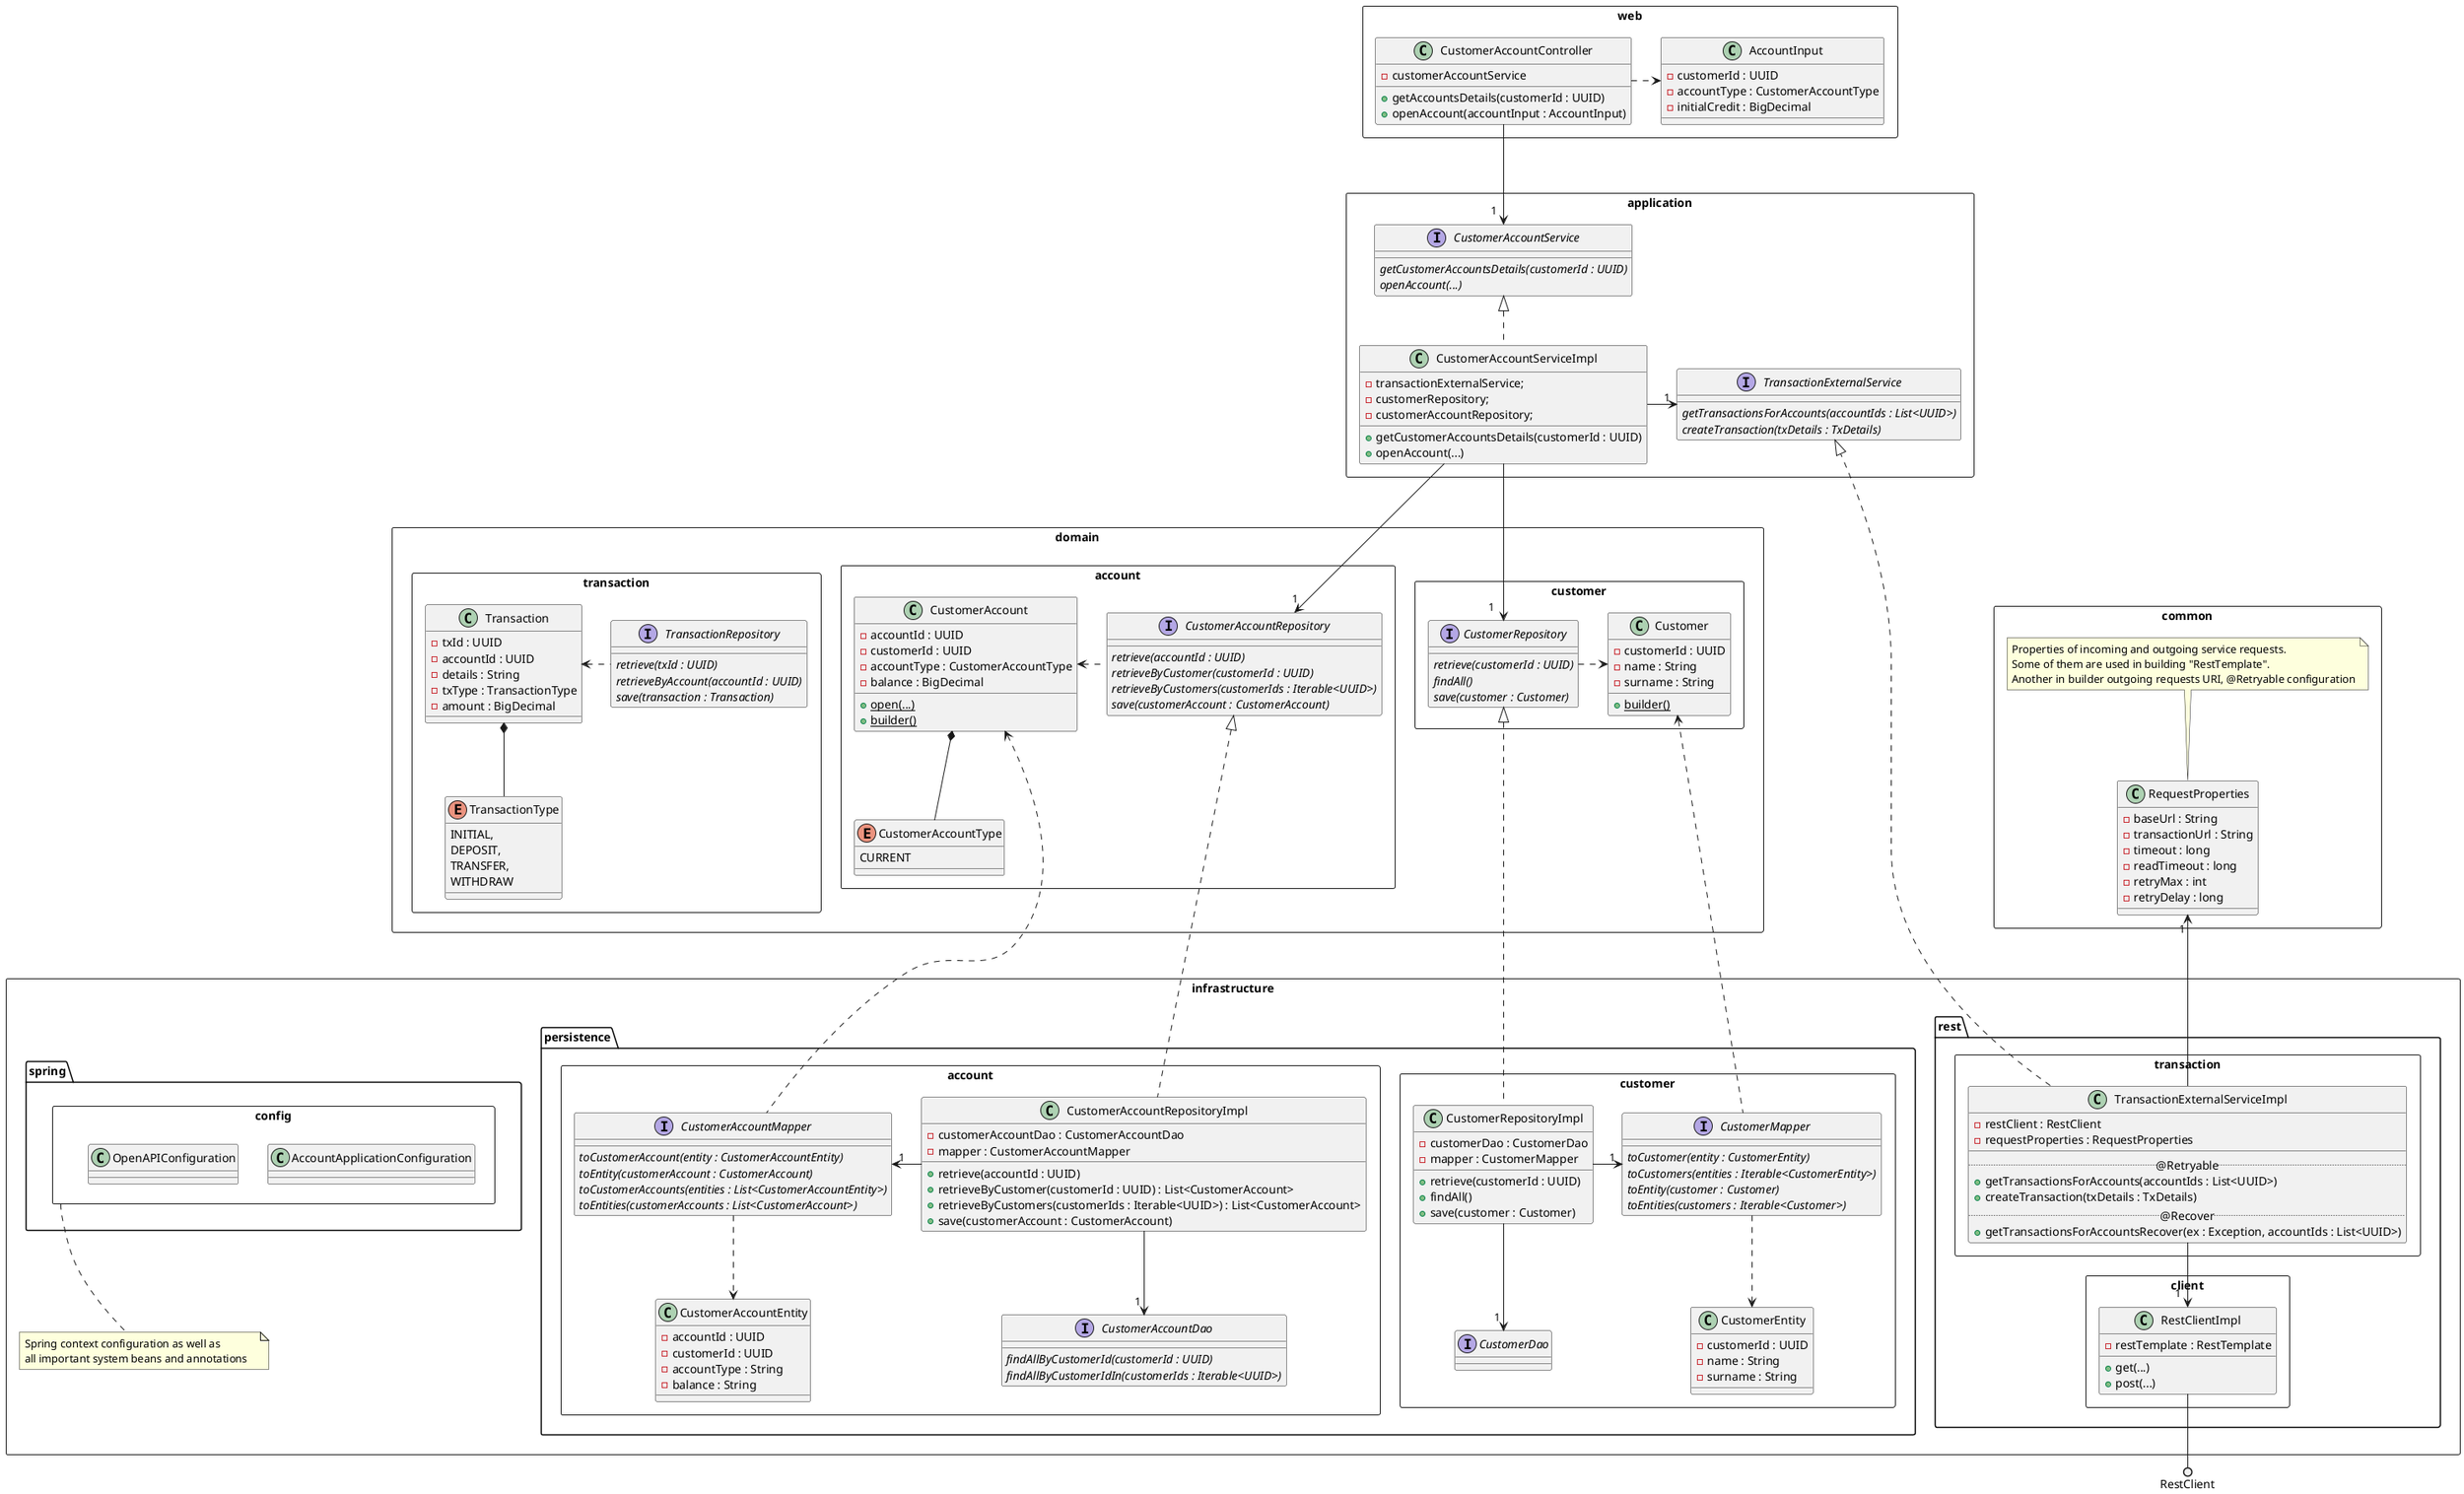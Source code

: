 @startuml
'https://plantuml.com/class-diagram

package common <<Rectangle>> {
    class RequestProperties {
        - baseUrl : String
        - transactionUrl : String
        - timeout : long
        - readTimeout : long
        - retryMax : int
        - retryDelay : long
    }
    note top: Properties of incoming and outgoing service requests. \
    \nSome of them are used in building "RestTemplate".\
    \nAnother in builder outgoing requests URI, @Retryable configuration
}

package domain <<Rectangle>> {
    package account <<Rectangle>> {
        interface CustomerAccountRepository {
            {abstract} retrieve(accountId : UUID)
            {abstract} retrieveByCustomer(customerId : UUID)
            {abstract} retrieveByCustomers(customerIds : Iterable<UUID>)
            {abstract} save(customerAccount : CustomerAccount)
        }
        class CustomerAccount {
            - accountId : UUID
            - customerId : UUID
            - accountType : CustomerAccountType
            - balance : BigDecimal

            + {static} open(...)
            + {static} builder()
        }
        enum CustomerAccountType {
            CURRENT
        }
    }
    package customer <<Rectangle>> {
        interface CustomerRepository {
            {abstract} retrieve(customerId : UUID)
            {abstract} findAll()
            {abstract} save(customer : Customer)
        }
        class Customer {
            - customerId : UUID
            - name : String
            - surname : String

            + {static} builder()
        }
    }
    package transaction <<Rectangle>> {
        interface TransactionRepository {
            {abstract} retrieve(txId : UUID)
            {abstract} retrieveByAccount(accountId : UUID)
            {abstract} save(transaction : Transaction)
        }
        class Transaction {
            - txId : UUID
            - accountId : UUID
            - details : String
            - txType : TransactionType
            - amount : BigDecimal
        }
        enum TransactionType {
            INITIAL,
            DEPOSIT,
            TRANSFER,
            WITHDRAW
        }
    }
}

package application <<Rectangle>> {
    interface CustomerAccountService {
        {abstract} getCustomerAccountsDetails(customerId : UUID)
        {abstract} openAccount(...)
    }
    interface TransactionExternalService {
        {abstract} getTransactionsForAccounts(accountIds : List<UUID>)
        {abstract} createTransaction(txDetails : TxDetails)
    }
    class CustomerAccountServiceImpl {
        - transactionExternalService;
        - customerRepository;
        - customerAccountRepository;

        + getCustomerAccountsDetails(customerId : UUID)
        + openAccount(...)
    }
}

package web <<Rectangle>> {
    class CustomerAccountController {
        - customerAccountService

        + getAccountsDetails(customerId : UUID)
        + openAccount(accountInput : AccountInput)
    }

    class AccountInput {
        - customerId : UUID
        - accountType : CustomerAccountType
        - initialCredit : BigDecimal
    }
}

package infrastructure <<Rectangle>> {
    package "rest.client" <<Rectangle>> {
        class RestClientImpl {
            - restTemplate : RestTemplate

            + get(...)
            + post(...)
        }
    }
    package "rest.transaction" <<Rectangle>> {
        class TransactionExternalServiceImpl {
            - restClient : RestClient
            - requestProperties : RequestProperties
            __
            .. @Retryable ..
            + getTransactionsForAccounts(accountIds : List<UUID>)
            + createTransaction(txDetails : TxDetails)
            .. @Recover ..
            + getTransactionsForAccountsRecover(ex : Exception, accountIds : List<UUID>)
        }
    }
    package "persistence.account" <<Rectangle>> {
        interface CustomerAccountMapper {
            {abstract} toCustomerAccount(entity : CustomerAccountEntity)
            {abstract} toEntity(customerAccount : CustomerAccount)
            {abstract} toCustomerAccounts(entities : List<CustomerAccountEntity>)
            {abstract} toEntities(customerAccounts : List<CustomerAccount>)
        }
        interface CustomerAccountDao {
            {abstract} findAllByCustomerId(customerId : UUID)
            {abstract} findAllByCustomerIdIn(customerIds : Iterable<UUID>)
        }
        class CustomerAccountRepositoryImpl {
            - customerAccountDao : CustomerAccountDao
            - mapper : CustomerAccountMapper

            + retrieve(accountId : UUID)
            + retrieveByCustomer(customerId : UUID) : List<CustomerAccount>
            + retrieveByCustomers(customerIds : Iterable<UUID>) : List<CustomerAccount>
            + save(customerAccount : CustomerAccount)
        }
        class CustomerAccountEntity {
            - accountId : UUID
            - customerId : UUID
            - accountType : String
            - balance : String
        }
    }
    package "persistence.customer" <<Rectangle>> {
        interface CustomerMapper {
            {abstract} toCustomer(entity : CustomerEntity)
            {abstract} toCustomers(entities : Iterable<CustomerEntity>)
            {abstract} toEntity(customer : Customer)
            {abstract} toEntities(customers : Iterable<Customer>)
        }
        interface CustomerDao {
        }
        class CustomerRepositoryImpl {
            - customerDao : CustomerDao
            - mapper : CustomerMapper

            + retrieve(customerId : UUID)
            + findAll()
            + save(customer : Customer)
        }
        class CustomerEntity {
            - customerId : UUID
            - name : String
            - surname : String
        }
    }
    package "spring.config" <<Rectangle>> {
        class AccountApplicationConfiguration {
        }
        class OpenAPIConfiguration {
        }
    }
    note bottom of spring.config: \
            Spring context configuration as well as \
            \nall important system beans and annotations
}

'web layer
CustomerAccountController ---> "1  " CustomerAccountService
CustomerAccountController .> AccountInput

'application layer
CustomerAccountServiceImpl .up.|> CustomerAccountService
CustomerAccountServiceImpl -> "1" TransactionExternalService
CustomerAccountServiceImpl ---> "1   " CustomerRepository
CustomerAccountServiceImpl ---> "1 " CustomerAccountRepository

'domain layer
CustomerAccountRepository .left.> CustomerAccount
CustomerAccount *-- CustomerAccountType
CustomerRepository .> Customer
TransactionRepository .left> Transaction
Transaction *-- TransactionType

'infrastructure layer
    'persistence.account
CustomerAccountRepositoryImpl ..up..|> CustomerAccountRepository
CustomerAccountRepositoryImpl -> "1" CustomerAccountMapper
CustomerAccountRepositoryImpl --> "1 " CustomerAccountDao
CustomerAccountMapper ..> CustomerAccountEntity
CustomerAccountMapper .up.> CustomerAccount
    'persistence.customer
CustomerRepositoryImpl ..up..|> CustomerRepository
CustomerRepositoryImpl -> "1" CustomerMapper
CustomerRepositoryImpl --> "1 " CustomerDao
CustomerMapper ..> CustomerEntity
CustomerMapper .up.> Customer
    'rest.client
RestClientImpl --() RestClient
    'rest.transaction
TransactionExternalServiceImpl ..|> TransactionExternalService
TransactionExternalServiceImpl --> "1  " RestClientImpl
TransactionExternalServiceImpl -up--> "1 " RequestProperties
    'spring.config

@enduml